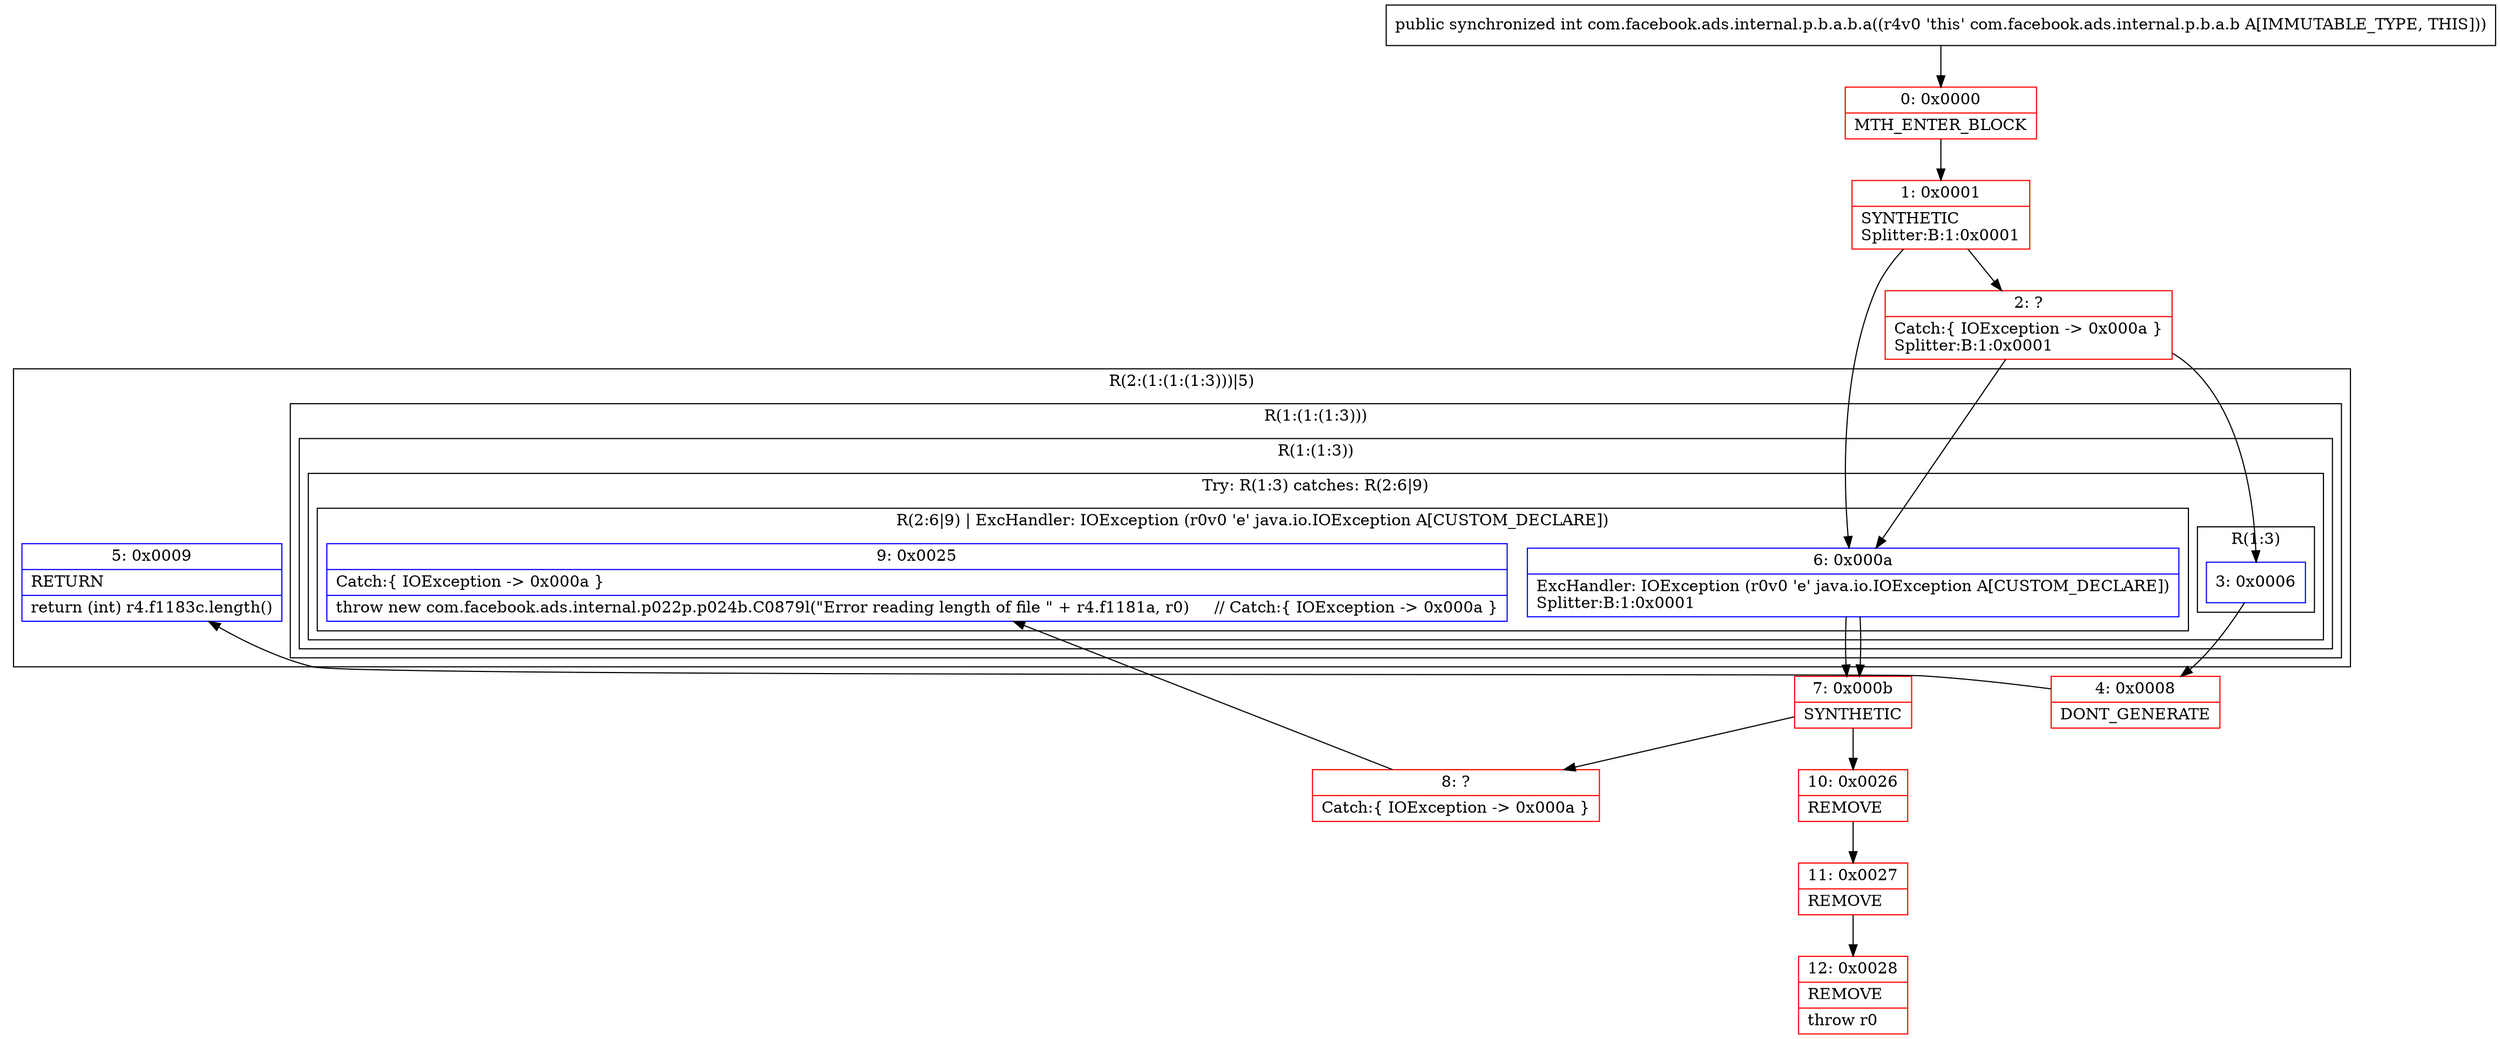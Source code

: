 digraph "CFG forcom.facebook.ads.internal.p.b.a.b.a()I" {
subgraph cluster_Region_2055009158 {
label = "R(2:(1:(1:(1:3)))|5)";
node [shape=record,color=blue];
subgraph cluster_Region_978002341 {
label = "R(1:(1:(1:3)))";
node [shape=record,color=blue];
subgraph cluster_Region_504153892 {
label = "R(1:(1:3))";
node [shape=record,color=blue];
subgraph cluster_TryCatchRegion_19557959 {
label = "Try: R(1:3) catches: R(2:6|9)";
node [shape=record,color=blue];
subgraph cluster_Region_483876135 {
label = "R(1:3)";
node [shape=record,color=blue];
Node_3 [shape=record,label="{3\:\ 0x0006}"];
}
subgraph cluster_Region_2146566417 {
label = "R(2:6|9) | ExcHandler: IOException (r0v0 'e' java.io.IOException A[CUSTOM_DECLARE])\l";
node [shape=record,color=blue];
Node_6 [shape=record,label="{6\:\ 0x000a|ExcHandler: IOException (r0v0 'e' java.io.IOException A[CUSTOM_DECLARE])\lSplitter:B:1:0x0001\l}"];
Node_9 [shape=record,label="{9\:\ 0x0025|Catch:\{ IOException \-\> 0x000a \}\l|throw new com.facebook.ads.internal.p022p.p024b.C0879l(\"Error reading length of file \" + r4.f1181a, r0)     \/\/ Catch:\{ IOException \-\> 0x000a \}\l}"];
}
}
}
}
Node_5 [shape=record,label="{5\:\ 0x0009|RETURN\l|return (int) r4.f1183c.length()\l}"];
}
subgraph cluster_Region_2146566417 {
label = "R(2:6|9) | ExcHandler: IOException (r0v0 'e' java.io.IOException A[CUSTOM_DECLARE])\l";
node [shape=record,color=blue];
Node_6 [shape=record,label="{6\:\ 0x000a|ExcHandler: IOException (r0v0 'e' java.io.IOException A[CUSTOM_DECLARE])\lSplitter:B:1:0x0001\l}"];
Node_9 [shape=record,label="{9\:\ 0x0025|Catch:\{ IOException \-\> 0x000a \}\l|throw new com.facebook.ads.internal.p022p.p024b.C0879l(\"Error reading length of file \" + r4.f1181a, r0)     \/\/ Catch:\{ IOException \-\> 0x000a \}\l}"];
}
Node_0 [shape=record,color=red,label="{0\:\ 0x0000|MTH_ENTER_BLOCK\l}"];
Node_1 [shape=record,color=red,label="{1\:\ 0x0001|SYNTHETIC\lSplitter:B:1:0x0001\l}"];
Node_2 [shape=record,color=red,label="{2\:\ ?|Catch:\{ IOException \-\> 0x000a \}\lSplitter:B:1:0x0001\l}"];
Node_4 [shape=record,color=red,label="{4\:\ 0x0008|DONT_GENERATE\l}"];
Node_7 [shape=record,color=red,label="{7\:\ 0x000b|SYNTHETIC\l}"];
Node_8 [shape=record,color=red,label="{8\:\ ?|Catch:\{ IOException \-\> 0x000a \}\l}"];
Node_10 [shape=record,color=red,label="{10\:\ 0x0026|REMOVE\l}"];
Node_11 [shape=record,color=red,label="{11\:\ 0x0027|REMOVE\l}"];
Node_12 [shape=record,color=red,label="{12\:\ 0x0028|REMOVE\l|throw r0\l}"];
MethodNode[shape=record,label="{public synchronized int com.facebook.ads.internal.p.b.a.b.a((r4v0 'this' com.facebook.ads.internal.p.b.a.b A[IMMUTABLE_TYPE, THIS])) }"];
MethodNode -> Node_0;
Node_3 -> Node_4;
Node_6 -> Node_7;
Node_6 -> Node_7;
Node_0 -> Node_1;
Node_1 -> Node_2;
Node_1 -> Node_6;
Node_2 -> Node_3;
Node_2 -> Node_6;
Node_4 -> Node_5;
Node_7 -> Node_8;
Node_7 -> Node_10;
Node_8 -> Node_9;
Node_10 -> Node_11;
Node_11 -> Node_12;
}


